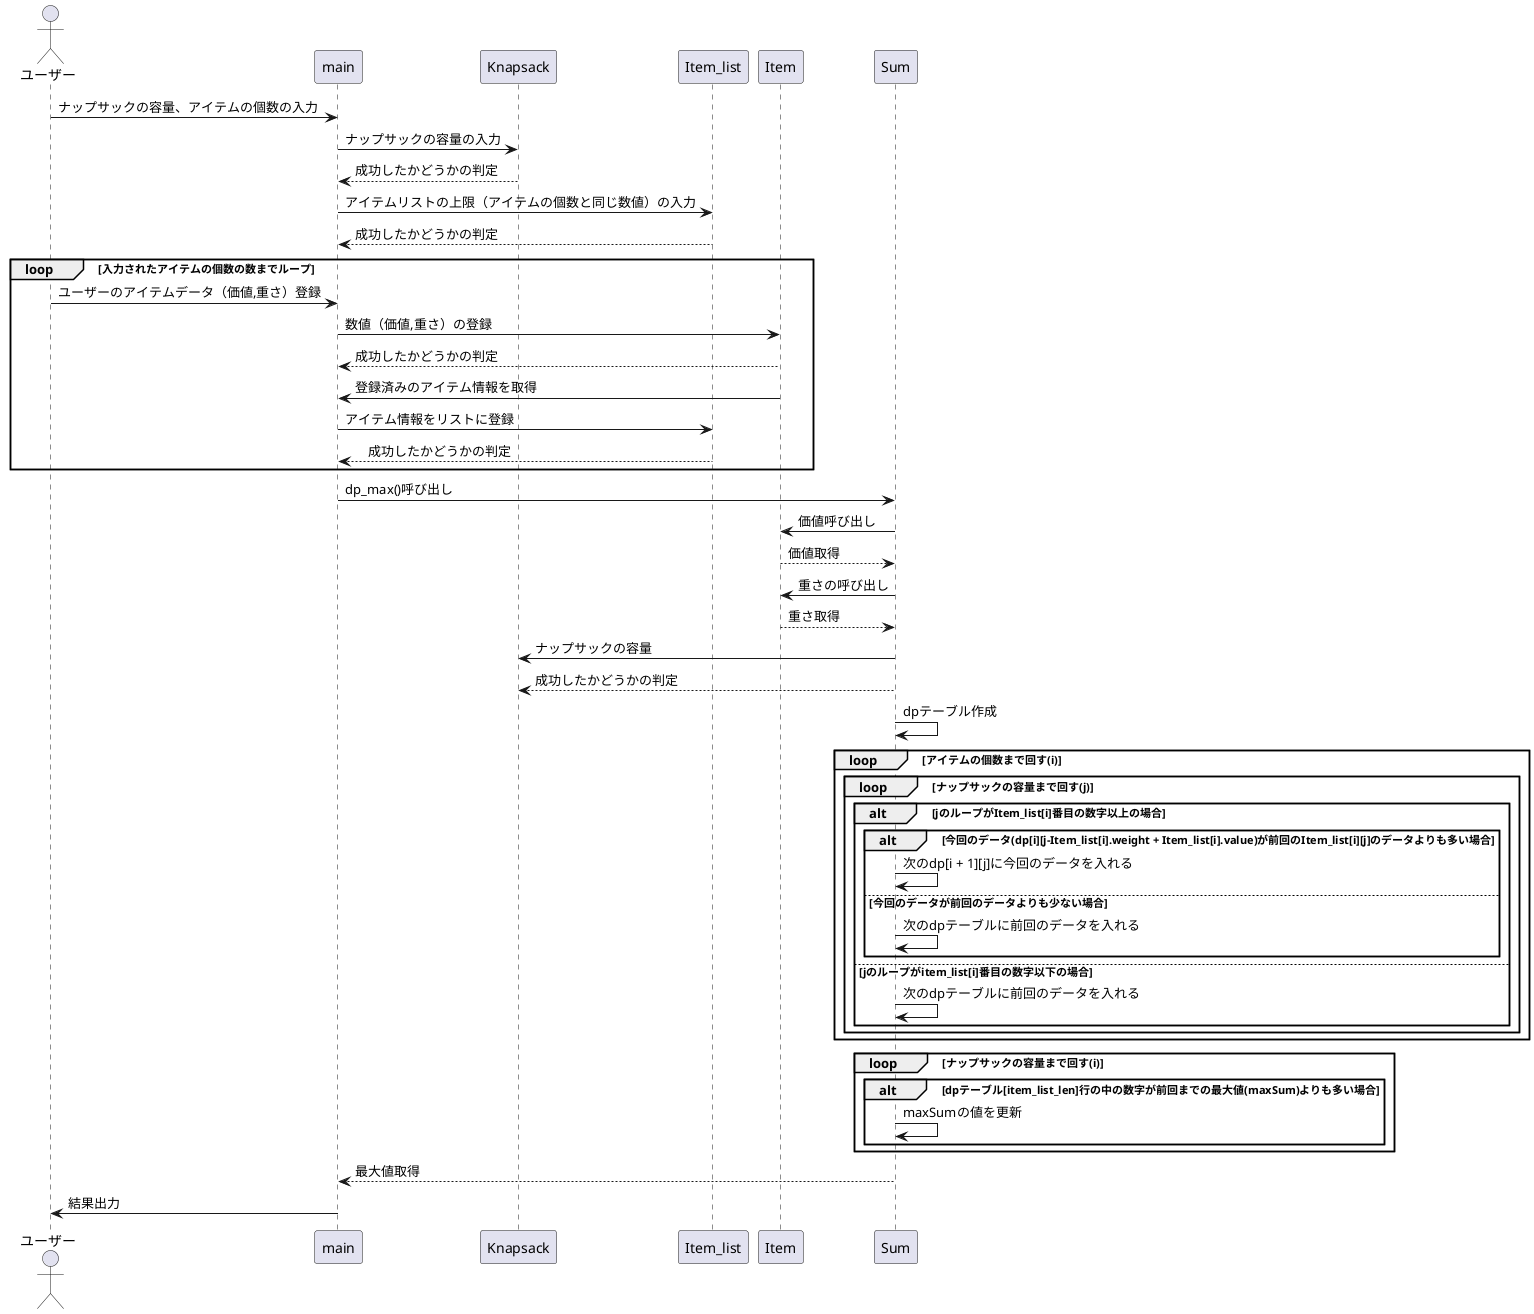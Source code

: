 @startuml

Actor "ユーザー" as User

User -> main: ナップサックの容量、アイテムの個数の入力
main -> Knapsack: ナップサックの容量の入力
main <-- Knapsack: 成功したかどうかの判定
main -> Item_list: アイテムリストの上限（アイテムの個数と同じ数値）の入力
main <-- Item_list: 成功したかどうかの判定

loop 入力されたアイテムの個数の数までループ
    User -> main: ユーザーのアイテムデータ（価値,重さ）登録
    main -> Item: 数値（価値,重さ）の登録
    main <-- Item: 成功したかどうかの判定
    main <- Item: 登録済みのアイテム情報を取得
    main -> Item_list: アイテム情報をリストに登録
    main <-- Item_list:　成功したかどうかの判定
end
main -> Sum: dp_max()呼び出し
Sum -> Item: 価値呼び出し
Sum <-- Item: 価値取得
Sum -> Item: 重さの呼び出し
Sum <-- Item: 重さ取得
Sum -> Knapsack:ナップサックの容量
Knapsack <-- Sum: 成功したかどうかの判定

Sum -> Sum: dpテーブル作成

loop アイテムの個数まで回す(i)
    loop ナップサックの容量まで回す(j)
        alt jのループがItem_list[i]番目の数字以上の場合            
            alt 今回のデータ(dp[i][j-Item_list[i].weight + Item_list[i].value)が前回のItem_list[i][j]のデータよりも多い場合
                Sum -> Sum:次のdp[i + 1][j]に今回のデータを入れる
            else 今回のデータが前回のデータよりも少ない場合
                Sum -> Sum:次のdpテーブルに前回のデータを入れる
            end
        else jのループがitem_list[i]番目の数字以下の場合
            Sum -> Sum:次のdpテーブルに前回のデータを入れる
        end
    end
end

loop ナップサックの容量まで回す(i)
    alt dpテーブル[item_list_len]行の中の数字が前回までの最大値(maxSum)よりも多い場合
        Sum -> Sum: maxSumの値を更新
    end
end

main <-- Sum: 最大値取得
main -> User: 結果出力

@enduml
